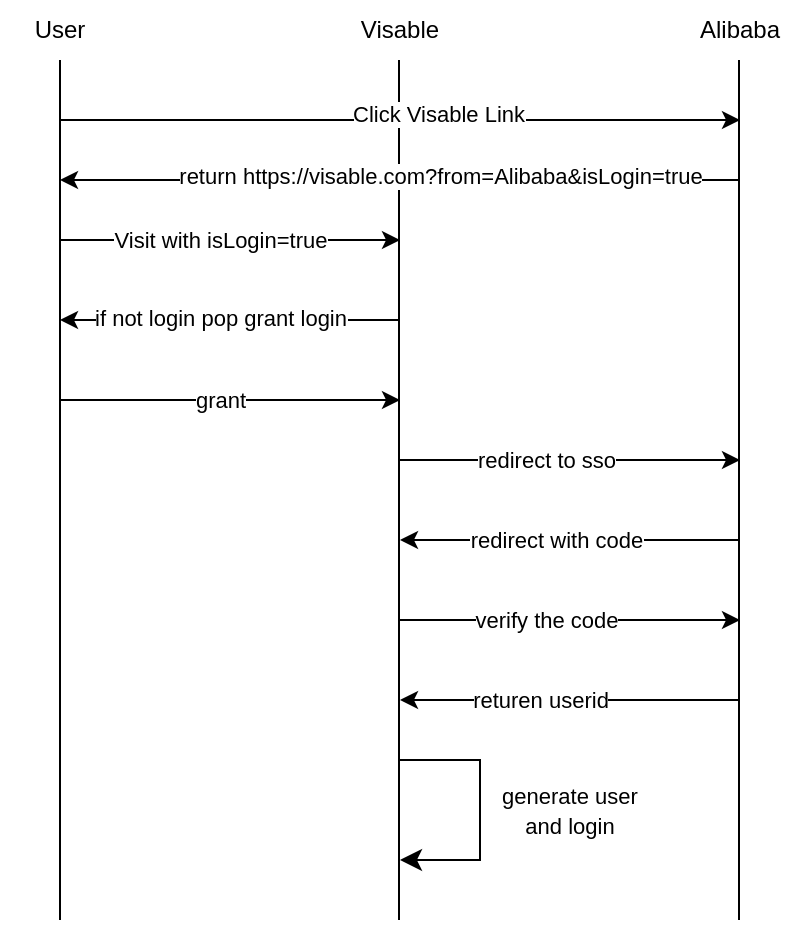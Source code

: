 <mxfile version="24.7.6">
  <diagram name="第 1 页" id="CBPVddgNvEBdZPVZOvJ9">
    <mxGraphModel dx="1674" dy="658" grid="1" gridSize="10" guides="1" tooltips="1" connect="1" arrows="1" fold="1" page="1" pageScale="1" pageWidth="827" pageHeight="1169" math="0" shadow="0">
      <root>
        <mxCell id="0" />
        <mxCell id="1" parent="0" />
        <mxCell id="L_QA0Hi2sMLjDXKY7Xvy-1" value="User" style="text;html=1;align=center;verticalAlign=middle;whiteSpace=wrap;rounded=0;" vertex="1" parent="1">
          <mxGeometry x="70" y="80" width="60" height="30" as="geometry" />
        </mxCell>
        <mxCell id="L_QA0Hi2sMLjDXKY7Xvy-2" value="" style="endArrow=none;html=1;rounded=0;entryX=0.5;entryY=1;entryDx=0;entryDy=0;" edge="1" parent="1" target="L_QA0Hi2sMLjDXKY7Xvy-1">
          <mxGeometry width="50" height="50" relative="1" as="geometry">
            <mxPoint x="100" y="540" as="sourcePoint" />
            <mxPoint x="440" y="320" as="targetPoint" />
          </mxGeometry>
        </mxCell>
        <mxCell id="L_QA0Hi2sMLjDXKY7Xvy-3" value="Visable" style="text;html=1;align=center;verticalAlign=middle;whiteSpace=wrap;rounded=0;" vertex="1" parent="1">
          <mxGeometry x="240" y="80" width="60" height="30" as="geometry" />
        </mxCell>
        <mxCell id="L_QA0Hi2sMLjDXKY7Xvy-4" value="Alibaba" style="text;html=1;align=center;verticalAlign=middle;whiteSpace=wrap;rounded=0;" vertex="1" parent="1">
          <mxGeometry x="410" y="80" width="60" height="30" as="geometry" />
        </mxCell>
        <mxCell id="L_QA0Hi2sMLjDXKY7Xvy-5" value="" style="endArrow=none;html=1;rounded=0;entryX=0.5;entryY=1;entryDx=0;entryDy=0;" edge="1" parent="1">
          <mxGeometry width="50" height="50" relative="1" as="geometry">
            <mxPoint x="269.5" y="540" as="sourcePoint" />
            <mxPoint x="269.5" y="110" as="targetPoint" />
          </mxGeometry>
        </mxCell>
        <mxCell id="L_QA0Hi2sMLjDXKY7Xvy-6" value="" style="endArrow=none;html=1;rounded=0;entryX=0.5;entryY=1;entryDx=0;entryDy=0;" edge="1" parent="1">
          <mxGeometry width="50" height="50" relative="1" as="geometry">
            <mxPoint x="439.5" y="540" as="sourcePoint" />
            <mxPoint x="439.5" y="110" as="targetPoint" />
          </mxGeometry>
        </mxCell>
        <mxCell id="L_QA0Hi2sMLjDXKY7Xvy-7" value="" style="endArrow=classic;html=1;rounded=0;" edge="1" parent="1">
          <mxGeometry width="50" height="50" relative="1" as="geometry">
            <mxPoint x="100" y="140" as="sourcePoint" />
            <mxPoint x="440" y="140" as="targetPoint" />
          </mxGeometry>
        </mxCell>
        <mxCell id="L_QA0Hi2sMLjDXKY7Xvy-8" value="Click Visable Link" style="edgeLabel;html=1;align=center;verticalAlign=middle;resizable=0;points=[];" vertex="1" connectable="0" parent="L_QA0Hi2sMLjDXKY7Xvy-7">
          <mxGeometry x="0.112" y="3" relative="1" as="geometry">
            <mxPoint as="offset" />
          </mxGeometry>
        </mxCell>
        <mxCell id="L_QA0Hi2sMLjDXKY7Xvy-9" value="" style="endArrow=classic;html=1;rounded=0;" edge="1" parent="1">
          <mxGeometry width="50" height="50" relative="1" as="geometry">
            <mxPoint x="440" y="170" as="sourcePoint" />
            <mxPoint x="100" y="170" as="targetPoint" />
          </mxGeometry>
        </mxCell>
        <mxCell id="L_QA0Hi2sMLjDXKY7Xvy-10" value="return https://visable.com?from=Alibaba&amp;amp;isLogin=true" style="edgeLabel;html=1;align=center;verticalAlign=middle;resizable=0;points=[];" vertex="1" connectable="0" parent="L_QA0Hi2sMLjDXKY7Xvy-9">
          <mxGeometry x="-0.218" y="-2" relative="1" as="geometry">
            <mxPoint x="-17" as="offset" />
          </mxGeometry>
        </mxCell>
        <mxCell id="L_QA0Hi2sMLjDXKY7Xvy-11" value="" style="endArrow=classic;html=1;rounded=0;" edge="1" parent="1">
          <mxGeometry width="50" height="50" relative="1" as="geometry">
            <mxPoint x="100" y="200" as="sourcePoint" />
            <mxPoint x="270" y="200" as="targetPoint" />
          </mxGeometry>
        </mxCell>
        <mxCell id="L_QA0Hi2sMLjDXKY7Xvy-12" value="Visit with isLogin=true" style="edgeLabel;html=1;align=center;verticalAlign=middle;resizable=0;points=[];" vertex="1" connectable="0" parent="L_QA0Hi2sMLjDXKY7Xvy-11">
          <mxGeometry x="-0.106" y="-2" relative="1" as="geometry">
            <mxPoint x="4" y="-2" as="offset" />
          </mxGeometry>
        </mxCell>
        <mxCell id="L_QA0Hi2sMLjDXKY7Xvy-13" value="" style="endArrow=classic;html=1;rounded=0;" edge="1" parent="1">
          <mxGeometry width="50" height="50" relative="1" as="geometry">
            <mxPoint x="270" y="240" as="sourcePoint" />
            <mxPoint x="100" y="240" as="targetPoint" />
          </mxGeometry>
        </mxCell>
        <mxCell id="L_QA0Hi2sMLjDXKY7Xvy-14" value="if not login pop grant login" style="edgeLabel;html=1;align=center;verticalAlign=middle;resizable=0;points=[];" vertex="1" connectable="0" parent="L_QA0Hi2sMLjDXKY7Xvy-13">
          <mxGeometry x="0.165" y="-2" relative="1" as="geometry">
            <mxPoint x="9" y="1" as="offset" />
          </mxGeometry>
        </mxCell>
        <mxCell id="L_QA0Hi2sMLjDXKY7Xvy-15" value="" style="endArrow=classic;html=1;rounded=0;" edge="1" parent="1">
          <mxGeometry width="50" height="50" relative="1" as="geometry">
            <mxPoint x="100" y="280" as="sourcePoint" />
            <mxPoint x="270" y="280" as="targetPoint" />
          </mxGeometry>
        </mxCell>
        <mxCell id="L_QA0Hi2sMLjDXKY7Xvy-16" value="grant" style="edgeLabel;html=1;align=center;verticalAlign=middle;resizable=0;points=[];" vertex="1" connectable="0" parent="L_QA0Hi2sMLjDXKY7Xvy-15">
          <mxGeometry x="-0.259" relative="1" as="geometry">
            <mxPoint x="17" as="offset" />
          </mxGeometry>
        </mxCell>
        <mxCell id="L_QA0Hi2sMLjDXKY7Xvy-17" value="" style="endArrow=classic;html=1;rounded=0;" edge="1" parent="1">
          <mxGeometry width="50" height="50" relative="1" as="geometry">
            <mxPoint x="270" y="310" as="sourcePoint" />
            <mxPoint x="440" y="310" as="targetPoint" />
          </mxGeometry>
        </mxCell>
        <mxCell id="L_QA0Hi2sMLjDXKY7Xvy-18" value="redirect to sso" style="edgeLabel;html=1;align=center;verticalAlign=middle;resizable=0;points=[];" vertex="1" connectable="0" parent="L_QA0Hi2sMLjDXKY7Xvy-17">
          <mxGeometry x="-0.141" y="-2" relative="1" as="geometry">
            <mxPoint y="-2" as="offset" />
          </mxGeometry>
        </mxCell>
        <mxCell id="L_QA0Hi2sMLjDXKY7Xvy-19" value="" style="endArrow=classic;html=1;rounded=0;" edge="1" parent="1">
          <mxGeometry width="50" height="50" relative="1" as="geometry">
            <mxPoint x="440" y="350" as="sourcePoint" />
            <mxPoint x="270" y="350" as="targetPoint" />
          </mxGeometry>
        </mxCell>
        <mxCell id="L_QA0Hi2sMLjDXKY7Xvy-20" value="redirect with code" style="edgeLabel;html=1;align=center;verticalAlign=middle;resizable=0;points=[];" vertex="1" connectable="0" parent="L_QA0Hi2sMLjDXKY7Xvy-19">
          <mxGeometry x="0.082" y="-7" relative="1" as="geometry">
            <mxPoint y="7" as="offset" />
          </mxGeometry>
        </mxCell>
        <mxCell id="L_QA0Hi2sMLjDXKY7Xvy-22" value="" style="edgeStyle=elbowEdgeStyle;elbow=horizontal;endArrow=classic;html=1;curved=0;rounded=0;endSize=8;startSize=8;" edge="1" parent="1">
          <mxGeometry width="50" height="50" relative="1" as="geometry">
            <mxPoint x="270" y="460" as="sourcePoint" />
            <mxPoint x="270" y="510" as="targetPoint" />
            <Array as="points">
              <mxPoint x="310" y="490" />
            </Array>
          </mxGeometry>
        </mxCell>
        <mxCell id="L_QA0Hi2sMLjDXKY7Xvy-23" value="&lt;font style=&quot;font-size: 11px;&quot;&gt;generate user and login&lt;/font&gt;" style="text;html=1;align=center;verticalAlign=middle;whiteSpace=wrap;rounded=0;" vertex="1" parent="1">
          <mxGeometry x="310" y="470" width="90" height="30" as="geometry" />
        </mxCell>
        <mxCell id="L_QA0Hi2sMLjDXKY7Xvy-24" value="" style="endArrow=classic;html=1;rounded=0;" edge="1" parent="1">
          <mxGeometry width="50" height="50" relative="1" as="geometry">
            <mxPoint x="270" y="390" as="sourcePoint" />
            <mxPoint x="440" y="390" as="targetPoint" />
          </mxGeometry>
        </mxCell>
        <mxCell id="L_QA0Hi2sMLjDXKY7Xvy-25" value="verify the code" style="edgeLabel;html=1;align=center;verticalAlign=middle;resizable=0;points=[];" vertex="1" connectable="0" parent="L_QA0Hi2sMLjDXKY7Xvy-24">
          <mxGeometry x="-0.141" y="-2" relative="1" as="geometry">
            <mxPoint y="-2" as="offset" />
          </mxGeometry>
        </mxCell>
        <mxCell id="L_QA0Hi2sMLjDXKY7Xvy-27" value="" style="endArrow=classic;html=1;rounded=0;" edge="1" parent="1">
          <mxGeometry width="50" height="50" relative="1" as="geometry">
            <mxPoint x="440" y="430" as="sourcePoint" />
            <mxPoint x="270" y="430" as="targetPoint" />
          </mxGeometry>
        </mxCell>
        <mxCell id="L_QA0Hi2sMLjDXKY7Xvy-28" value="returen userid" style="edgeLabel;html=1;align=center;verticalAlign=middle;resizable=0;points=[];" vertex="1" connectable="0" parent="L_QA0Hi2sMLjDXKY7Xvy-27">
          <mxGeometry x="0.235" y="2" relative="1" as="geometry">
            <mxPoint x="5" y="-2" as="offset" />
          </mxGeometry>
        </mxCell>
      </root>
    </mxGraphModel>
  </diagram>
</mxfile>
